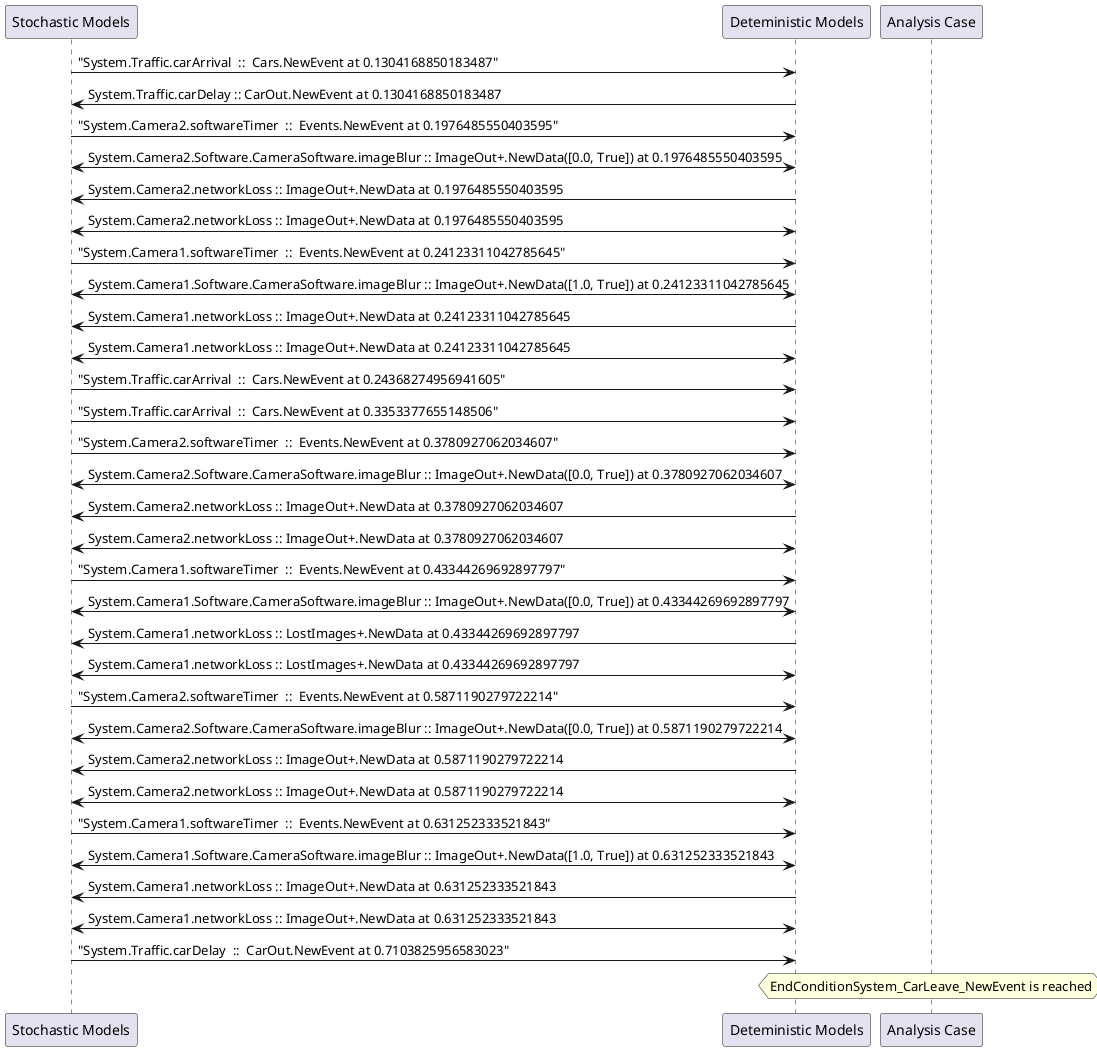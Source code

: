 
	@startuml
	participant "Stochastic Models" as stochmodel
	participant "Deteministic Models" as detmodel
	participant "Analysis Case" as analysis
	{30112_stop} stochmodel -> detmodel : "System.Traffic.carArrival  ::  Cars.NewEvent at 0.1304168850183487"
{30120_start} detmodel -> stochmodel : System.Traffic.carDelay :: CarOut.NewEvent at 0.1304168850183487
{30096_stop} stochmodel -> detmodel : "System.Camera2.softwareTimer  ::  Events.NewEvent at 0.1976485550403595"
detmodel <-> stochmodel : System.Camera2.Software.CameraSoftware.imageBlur :: ImageOut+.NewData([0.0, True]) at 0.1976485550403595
detmodel -> stochmodel : System.Camera2.networkLoss :: ImageOut+.NewData at 0.1976485550403595
detmodel <-> stochmodel : System.Camera2.networkLoss :: ImageOut+.NewData at 0.1976485550403595
{30081_stop} stochmodel -> detmodel : "System.Camera1.softwareTimer  ::  Events.NewEvent at 0.24123311042785645"
detmodel <-> stochmodel : System.Camera1.Software.CameraSoftware.imageBlur :: ImageOut+.NewData([1.0, True]) at 0.24123311042785645
detmodel -> stochmodel : System.Camera1.networkLoss :: ImageOut+.NewData at 0.24123311042785645
detmodel <-> stochmodel : System.Camera1.networkLoss :: ImageOut+.NewData at 0.24123311042785645
{30113_stop} stochmodel -> detmodel : "System.Traffic.carArrival  ::  Cars.NewEvent at 0.24368274956941605"
{30114_stop} stochmodel -> detmodel : "System.Traffic.carArrival  ::  Cars.NewEvent at 0.3353377655148506"
{30097_stop} stochmodel -> detmodel : "System.Camera2.softwareTimer  ::  Events.NewEvent at 0.3780927062034607"
detmodel <-> stochmodel : System.Camera2.Software.CameraSoftware.imageBlur :: ImageOut+.NewData([0.0, True]) at 0.3780927062034607
detmodel -> stochmodel : System.Camera2.networkLoss :: ImageOut+.NewData at 0.3780927062034607
detmodel <-> stochmodel : System.Camera2.networkLoss :: ImageOut+.NewData at 0.3780927062034607
{30082_stop} stochmodel -> detmodel : "System.Camera1.softwareTimer  ::  Events.NewEvent at 0.43344269692897797"
detmodel <-> stochmodel : System.Camera1.Software.CameraSoftware.imageBlur :: ImageOut+.NewData([0.0, True]) at 0.43344269692897797
detmodel -> stochmodel : System.Camera1.networkLoss :: LostImages+.NewData at 0.43344269692897797
detmodel <-> stochmodel : System.Camera1.networkLoss :: LostImages+.NewData at 0.43344269692897797
{30098_stop} stochmodel -> detmodel : "System.Camera2.softwareTimer  ::  Events.NewEvent at 0.5871190279722214"
detmodel <-> stochmodel : System.Camera2.Software.CameraSoftware.imageBlur :: ImageOut+.NewData([0.0, True]) at 0.5871190279722214
detmodel -> stochmodel : System.Camera2.networkLoss :: ImageOut+.NewData at 0.5871190279722214
detmodel <-> stochmodel : System.Camera2.networkLoss :: ImageOut+.NewData at 0.5871190279722214
{30083_stop} stochmodel -> detmodel : "System.Camera1.softwareTimer  ::  Events.NewEvent at 0.631252333521843"
detmodel <-> stochmodel : System.Camera1.Software.CameraSoftware.imageBlur :: ImageOut+.NewData([1.0, True]) at 0.631252333521843
detmodel -> stochmodel : System.Camera1.networkLoss :: ImageOut+.NewData at 0.631252333521843
detmodel <-> stochmodel : System.Camera1.networkLoss :: ImageOut+.NewData at 0.631252333521843
{30120_stop} stochmodel -> detmodel : "System.Traffic.carDelay  ::  CarOut.NewEvent at 0.7103825956583023"
{30120_start} <-> {30120_stop} : delay
hnote over analysis 
EndConditionSystem_CarLeave_NewEvent is reached
endnote
@enduml